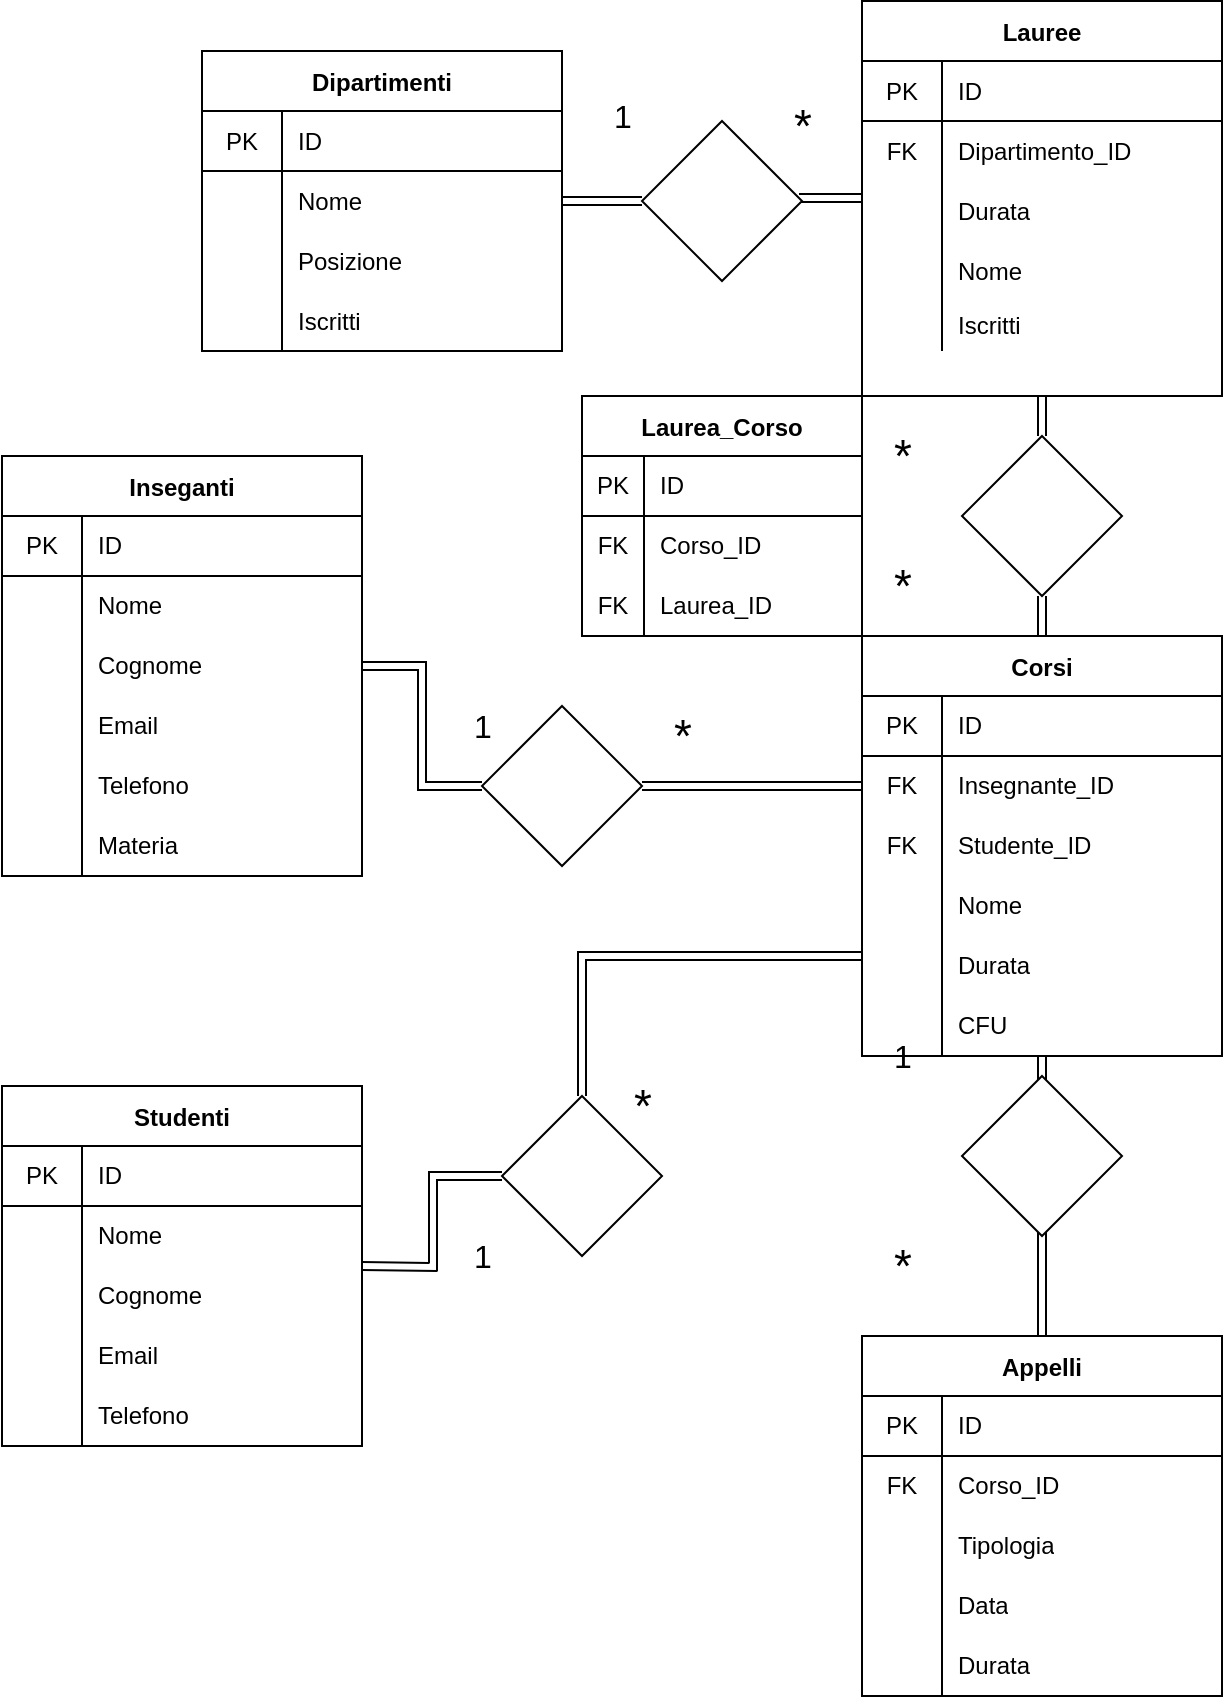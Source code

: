 <mxfile version="15.5.6" type="device"><diagram id="C5RBs43oDa-KdzZeNtuy" name="Page-1"><mxGraphModel dx="1422" dy="739" grid="1" gridSize="10" guides="1" tooltips="1" connect="1" arrows="1" fold="1" page="1" pageScale="1" pageWidth="827" pageHeight="1169" math="0" shadow="0"><root><mxCell id="WIyWlLk6GJQsqaUBKTNV-0"/><mxCell id="WIyWlLk6GJQsqaUBKTNV-1" parent="WIyWlLk6GJQsqaUBKTNV-0"/><mxCell id="_zSkqUIH4niMXXbrd36u-14" value="Studenti" style="shape=table;startSize=30;container=1;collapsible=0;childLayout=tableLayout;fixedRows=1;rowLines=0;fontStyle=1;align=center;pointerEvents=1;" vertex="1" parent="WIyWlLk6GJQsqaUBKTNV-1"><mxGeometry x="200" y="545" width="180" height="180" as="geometry"/></mxCell><mxCell id="_zSkqUIH4niMXXbrd36u-15" value="" style="shape=partialRectangle;html=1;whiteSpace=wrap;collapsible=0;dropTarget=0;pointerEvents=1;fillColor=none;top=0;left=0;bottom=1;right=0;points=[[0,0.5],[1,0.5]];portConstraint=eastwest;" vertex="1" parent="_zSkqUIH4niMXXbrd36u-14"><mxGeometry y="30" width="180" height="30" as="geometry"/></mxCell><mxCell id="_zSkqUIH4niMXXbrd36u-16" value="PK" style="shape=partialRectangle;html=1;whiteSpace=wrap;connectable=0;fillColor=none;top=0;left=0;bottom=0;right=0;overflow=hidden;pointerEvents=1;" vertex="1" parent="_zSkqUIH4niMXXbrd36u-15"><mxGeometry width="40" height="30" as="geometry"><mxRectangle width="40" height="30" as="alternateBounds"/></mxGeometry></mxCell><mxCell id="_zSkqUIH4niMXXbrd36u-17" value="ID" style="shape=partialRectangle;html=1;whiteSpace=wrap;connectable=0;fillColor=none;top=0;left=0;bottom=0;right=0;align=left;spacingLeft=6;overflow=hidden;pointerEvents=1;" vertex="1" parent="_zSkqUIH4niMXXbrd36u-15"><mxGeometry x="40" width="140" height="30" as="geometry"><mxRectangle width="140" height="30" as="alternateBounds"/></mxGeometry></mxCell><mxCell id="_zSkqUIH4niMXXbrd36u-18" value="" style="shape=partialRectangle;html=1;whiteSpace=wrap;collapsible=0;dropTarget=0;pointerEvents=1;fillColor=none;top=0;left=0;bottom=0;right=0;points=[[0,0.5],[1,0.5]];portConstraint=eastwest;" vertex="1" parent="_zSkqUIH4niMXXbrd36u-14"><mxGeometry y="60" width="180" height="30" as="geometry"/></mxCell><mxCell id="_zSkqUIH4niMXXbrd36u-19" value="" style="shape=partialRectangle;html=1;whiteSpace=wrap;connectable=0;fillColor=none;top=0;left=0;bottom=0;right=0;overflow=hidden;pointerEvents=1;" vertex="1" parent="_zSkqUIH4niMXXbrd36u-18"><mxGeometry width="40" height="30" as="geometry"><mxRectangle width="40" height="30" as="alternateBounds"/></mxGeometry></mxCell><mxCell id="_zSkqUIH4niMXXbrd36u-20" value="Nome" style="shape=partialRectangle;html=1;whiteSpace=wrap;connectable=0;fillColor=none;top=0;left=0;bottom=0;right=0;align=left;spacingLeft=6;overflow=hidden;pointerEvents=1;" vertex="1" parent="_zSkqUIH4niMXXbrd36u-18"><mxGeometry x="40" width="140" height="30" as="geometry"><mxRectangle width="140" height="30" as="alternateBounds"/></mxGeometry></mxCell><mxCell id="_zSkqUIH4niMXXbrd36u-21" value="" style="shape=partialRectangle;html=1;whiteSpace=wrap;collapsible=0;dropTarget=0;pointerEvents=1;fillColor=none;top=0;left=0;bottom=0;right=0;points=[[0,0.5],[1,0.5]];portConstraint=eastwest;" vertex="1" parent="_zSkqUIH4niMXXbrd36u-14"><mxGeometry y="90" width="180" height="30" as="geometry"/></mxCell><mxCell id="_zSkqUIH4niMXXbrd36u-22" value="" style="shape=partialRectangle;html=1;whiteSpace=wrap;connectable=0;fillColor=none;top=0;left=0;bottom=0;right=0;overflow=hidden;pointerEvents=1;" vertex="1" parent="_zSkqUIH4niMXXbrd36u-21"><mxGeometry width="40" height="30" as="geometry"><mxRectangle width="40" height="30" as="alternateBounds"/></mxGeometry></mxCell><mxCell id="_zSkqUIH4niMXXbrd36u-23" value="Cognome" style="shape=partialRectangle;html=1;whiteSpace=wrap;connectable=0;fillColor=none;top=0;left=0;bottom=0;right=0;align=left;spacingLeft=6;overflow=hidden;pointerEvents=1;" vertex="1" parent="_zSkqUIH4niMXXbrd36u-21"><mxGeometry x="40" width="140" height="30" as="geometry"><mxRectangle width="140" height="30" as="alternateBounds"/></mxGeometry></mxCell><mxCell id="_zSkqUIH4niMXXbrd36u-223" value="" style="shape=partialRectangle;html=1;whiteSpace=wrap;collapsible=0;dropTarget=0;pointerEvents=1;fillColor=none;top=0;left=0;bottom=0;right=0;points=[[0,0.5],[1,0.5]];portConstraint=eastwest;" vertex="1" parent="_zSkqUIH4niMXXbrd36u-14"><mxGeometry y="120" width="180" height="30" as="geometry"/></mxCell><mxCell id="_zSkqUIH4niMXXbrd36u-224" value="" style="shape=partialRectangle;html=1;whiteSpace=wrap;connectable=0;fillColor=none;top=0;left=0;bottom=0;right=0;overflow=hidden;pointerEvents=1;" vertex="1" parent="_zSkqUIH4niMXXbrd36u-223"><mxGeometry width="40" height="30" as="geometry"><mxRectangle width="40" height="30" as="alternateBounds"/></mxGeometry></mxCell><mxCell id="_zSkqUIH4niMXXbrd36u-225" value="Email" style="shape=partialRectangle;html=1;whiteSpace=wrap;connectable=0;fillColor=none;top=0;left=0;bottom=0;right=0;align=left;spacingLeft=6;overflow=hidden;pointerEvents=1;" vertex="1" parent="_zSkqUIH4niMXXbrd36u-223"><mxGeometry x="40" width="140" height="30" as="geometry"><mxRectangle width="140" height="30" as="alternateBounds"/></mxGeometry></mxCell><mxCell id="_zSkqUIH4niMXXbrd36u-277" value="" style="shape=partialRectangle;html=1;whiteSpace=wrap;collapsible=0;dropTarget=0;pointerEvents=1;fillColor=none;top=0;left=0;bottom=0;right=0;points=[[0,0.5],[1,0.5]];portConstraint=eastwest;" vertex="1" parent="_zSkqUIH4niMXXbrd36u-14"><mxGeometry y="150" width="180" height="30" as="geometry"/></mxCell><mxCell id="_zSkqUIH4niMXXbrd36u-278" value="" style="shape=partialRectangle;html=1;whiteSpace=wrap;connectable=0;fillColor=none;top=0;left=0;bottom=0;right=0;overflow=hidden;pointerEvents=1;" vertex="1" parent="_zSkqUIH4niMXXbrd36u-277"><mxGeometry width="40" height="30" as="geometry"><mxRectangle width="40" height="30" as="alternateBounds"/></mxGeometry></mxCell><mxCell id="_zSkqUIH4niMXXbrd36u-279" value="Telefono" style="shape=partialRectangle;html=1;whiteSpace=wrap;connectable=0;fillColor=none;top=0;left=0;bottom=0;right=0;align=left;spacingLeft=6;overflow=hidden;pointerEvents=1;" vertex="1" parent="_zSkqUIH4niMXXbrd36u-277"><mxGeometry x="40" width="140" height="30" as="geometry"><mxRectangle width="140" height="30" as="alternateBounds"/></mxGeometry></mxCell><mxCell id="_zSkqUIH4niMXXbrd36u-299" style="edgeStyle=orthogonalEdgeStyle;shape=link;rounded=0;orthogonalLoop=1;jettySize=auto;html=1;entryX=0;entryY=0.5;entryDx=0;entryDy=0;fontSize=16;startArrow=none;" edge="1" parent="WIyWlLk6GJQsqaUBKTNV-1" source="_zSkqUIH4niMXXbrd36u-293" target="_zSkqUIH4niMXXbrd36u-307"><mxGeometry relative="1" as="geometry"/></mxCell><mxCell id="_zSkqUIH4niMXXbrd36u-35" value="Inseganti" style="shape=table;startSize=30;container=1;collapsible=0;childLayout=tableLayout;fixedRows=1;rowLines=0;fontStyle=1;align=center;pointerEvents=1;" vertex="1" parent="WIyWlLk6GJQsqaUBKTNV-1"><mxGeometry x="200" y="230" width="180" height="210" as="geometry"/></mxCell><mxCell id="_zSkqUIH4niMXXbrd36u-36" value="" style="shape=partialRectangle;html=1;whiteSpace=wrap;collapsible=0;dropTarget=0;pointerEvents=1;fillColor=none;top=0;left=0;bottom=1;right=0;points=[[0,0.5],[1,0.5]];portConstraint=eastwest;" vertex="1" parent="_zSkqUIH4niMXXbrd36u-35"><mxGeometry y="30" width="180" height="30" as="geometry"/></mxCell><mxCell id="_zSkqUIH4niMXXbrd36u-37" value="PK" style="shape=partialRectangle;html=1;whiteSpace=wrap;connectable=0;fillColor=none;top=0;left=0;bottom=0;right=0;overflow=hidden;pointerEvents=1;" vertex="1" parent="_zSkqUIH4niMXXbrd36u-36"><mxGeometry width="40" height="30" as="geometry"><mxRectangle width="40" height="30" as="alternateBounds"/></mxGeometry></mxCell><mxCell id="_zSkqUIH4niMXXbrd36u-38" value="ID" style="shape=partialRectangle;html=1;whiteSpace=wrap;connectable=0;fillColor=none;top=0;left=0;bottom=0;right=0;align=left;spacingLeft=6;overflow=hidden;pointerEvents=1;" vertex="1" parent="_zSkqUIH4niMXXbrd36u-36"><mxGeometry x="40" width="140" height="30" as="geometry"><mxRectangle width="140" height="30" as="alternateBounds"/></mxGeometry></mxCell><mxCell id="_zSkqUIH4niMXXbrd36u-39" value="" style="shape=partialRectangle;html=1;whiteSpace=wrap;collapsible=0;dropTarget=0;pointerEvents=1;fillColor=none;top=0;left=0;bottom=0;right=0;points=[[0,0.5],[1,0.5]];portConstraint=eastwest;" vertex="1" parent="_zSkqUIH4niMXXbrd36u-35"><mxGeometry y="60" width="180" height="30" as="geometry"/></mxCell><mxCell id="_zSkqUIH4niMXXbrd36u-40" value="" style="shape=partialRectangle;html=1;whiteSpace=wrap;connectable=0;fillColor=none;top=0;left=0;bottom=0;right=0;overflow=hidden;pointerEvents=1;" vertex="1" parent="_zSkqUIH4niMXXbrd36u-39"><mxGeometry width="40" height="30" as="geometry"><mxRectangle width="40" height="30" as="alternateBounds"/></mxGeometry></mxCell><mxCell id="_zSkqUIH4niMXXbrd36u-41" value="Nome" style="shape=partialRectangle;html=1;whiteSpace=wrap;connectable=0;fillColor=none;top=0;left=0;bottom=0;right=0;align=left;spacingLeft=6;overflow=hidden;pointerEvents=1;" vertex="1" parent="_zSkqUIH4niMXXbrd36u-39"><mxGeometry x="40" width="140" height="30" as="geometry"><mxRectangle width="140" height="30" as="alternateBounds"/></mxGeometry></mxCell><mxCell id="_zSkqUIH4niMXXbrd36u-42" value="" style="shape=partialRectangle;html=1;whiteSpace=wrap;collapsible=0;dropTarget=0;pointerEvents=1;fillColor=none;top=0;left=0;bottom=0;right=0;points=[[0,0.5],[1,0.5]];portConstraint=eastwest;" vertex="1" parent="_zSkqUIH4niMXXbrd36u-35"><mxGeometry y="90" width="180" height="30" as="geometry"/></mxCell><mxCell id="_zSkqUIH4niMXXbrd36u-43" value="" style="shape=partialRectangle;html=1;whiteSpace=wrap;connectable=0;fillColor=none;top=0;left=0;bottom=0;right=0;overflow=hidden;pointerEvents=1;" vertex="1" parent="_zSkqUIH4niMXXbrd36u-42"><mxGeometry width="40" height="30" as="geometry"><mxRectangle width="40" height="30" as="alternateBounds"/></mxGeometry></mxCell><mxCell id="_zSkqUIH4niMXXbrd36u-44" value="Cognome" style="shape=partialRectangle;html=1;whiteSpace=wrap;connectable=0;fillColor=none;top=0;left=0;bottom=0;right=0;align=left;spacingLeft=6;overflow=hidden;pointerEvents=1;" vertex="1" parent="_zSkqUIH4niMXXbrd36u-42"><mxGeometry x="40" width="140" height="30" as="geometry"><mxRectangle width="140" height="30" as="alternateBounds"/></mxGeometry></mxCell><mxCell id="_zSkqUIH4niMXXbrd36u-280" value="" style="shape=partialRectangle;html=1;whiteSpace=wrap;collapsible=0;dropTarget=0;pointerEvents=1;fillColor=none;top=0;left=0;bottom=0;right=0;points=[[0,0.5],[1,0.5]];portConstraint=eastwest;" vertex="1" parent="_zSkqUIH4niMXXbrd36u-35"><mxGeometry y="120" width="180" height="30" as="geometry"/></mxCell><mxCell id="_zSkqUIH4niMXXbrd36u-281" value="" style="shape=partialRectangle;html=1;whiteSpace=wrap;connectable=0;fillColor=none;top=0;left=0;bottom=0;right=0;overflow=hidden;pointerEvents=1;" vertex="1" parent="_zSkqUIH4niMXXbrd36u-280"><mxGeometry width="40" height="30" as="geometry"><mxRectangle width="40" height="30" as="alternateBounds"/></mxGeometry></mxCell><mxCell id="_zSkqUIH4niMXXbrd36u-282" value="Email" style="shape=partialRectangle;html=1;whiteSpace=wrap;connectable=0;fillColor=none;top=0;left=0;bottom=0;right=0;align=left;spacingLeft=6;overflow=hidden;pointerEvents=1;" vertex="1" parent="_zSkqUIH4niMXXbrd36u-280"><mxGeometry x="40" width="140" height="30" as="geometry"><mxRectangle width="140" height="30" as="alternateBounds"/></mxGeometry></mxCell><mxCell id="_zSkqUIH4niMXXbrd36u-283" value="" style="shape=partialRectangle;html=1;whiteSpace=wrap;collapsible=0;dropTarget=0;pointerEvents=1;fillColor=none;top=0;left=0;bottom=0;right=0;points=[[0,0.5],[1,0.5]];portConstraint=eastwest;" vertex="1" parent="_zSkqUIH4niMXXbrd36u-35"><mxGeometry y="150" width="180" height="30" as="geometry"/></mxCell><mxCell id="_zSkqUIH4niMXXbrd36u-284" value="" style="shape=partialRectangle;html=1;whiteSpace=wrap;connectable=0;fillColor=none;top=0;left=0;bottom=0;right=0;overflow=hidden;pointerEvents=1;" vertex="1" parent="_zSkqUIH4niMXXbrd36u-283"><mxGeometry width="40" height="30" as="geometry"><mxRectangle width="40" height="30" as="alternateBounds"/></mxGeometry></mxCell><mxCell id="_zSkqUIH4niMXXbrd36u-285" value="Telefono" style="shape=partialRectangle;html=1;whiteSpace=wrap;connectable=0;fillColor=none;top=0;left=0;bottom=0;right=0;align=left;spacingLeft=6;overflow=hidden;pointerEvents=1;" vertex="1" parent="_zSkqUIH4niMXXbrd36u-283"><mxGeometry x="40" width="140" height="30" as="geometry"><mxRectangle width="140" height="30" as="alternateBounds"/></mxGeometry></mxCell><mxCell id="_zSkqUIH4niMXXbrd36u-286" value="" style="shape=partialRectangle;html=1;whiteSpace=wrap;collapsible=0;dropTarget=0;pointerEvents=1;fillColor=none;top=0;left=0;bottom=0;right=0;points=[[0,0.5],[1,0.5]];portConstraint=eastwest;" vertex="1" parent="_zSkqUIH4niMXXbrd36u-35"><mxGeometry y="180" width="180" height="30" as="geometry"/></mxCell><mxCell id="_zSkqUIH4niMXXbrd36u-287" value="" style="shape=partialRectangle;html=1;whiteSpace=wrap;connectable=0;fillColor=none;top=0;left=0;bottom=0;right=0;overflow=hidden;pointerEvents=1;" vertex="1" parent="_zSkqUIH4niMXXbrd36u-286"><mxGeometry width="40" height="30" as="geometry"><mxRectangle width="40" height="30" as="alternateBounds"/></mxGeometry></mxCell><mxCell id="_zSkqUIH4niMXXbrd36u-288" value="Materia" style="shape=partialRectangle;html=1;whiteSpace=wrap;connectable=0;fillColor=none;top=0;left=0;bottom=0;right=0;align=left;spacingLeft=6;overflow=hidden;pointerEvents=1;" vertex="1" parent="_zSkqUIH4niMXXbrd36u-286"><mxGeometry x="40" width="140" height="30" as="geometry"><mxRectangle width="140" height="30" as="alternateBounds"/></mxGeometry></mxCell><mxCell id="_zSkqUIH4niMXXbrd36u-289" style="edgeStyle=orthogonalEdgeStyle;shape=link;rounded=0;orthogonalLoop=1;jettySize=auto;html=1;entryX=0.5;entryY=0;entryDx=0;entryDy=0;fontSize=16;" edge="1" parent="WIyWlLk6GJQsqaUBKTNV-1" source="_zSkqUIH4niMXXbrd36u-45" target="_zSkqUIH4niMXXbrd36u-65"><mxGeometry relative="1" as="geometry"/></mxCell><mxCell id="_zSkqUIH4niMXXbrd36u-45" value="Corsi" style="shape=table;startSize=30;container=1;collapsible=0;childLayout=tableLayout;fixedRows=1;rowLines=0;fontStyle=1;align=center;pointerEvents=1;" vertex="1" parent="WIyWlLk6GJQsqaUBKTNV-1"><mxGeometry x="630" y="320" width="180" height="210" as="geometry"/></mxCell><mxCell id="_zSkqUIH4niMXXbrd36u-46" value="" style="shape=partialRectangle;html=1;whiteSpace=wrap;collapsible=0;dropTarget=0;pointerEvents=1;fillColor=none;top=0;left=0;bottom=1;right=0;points=[[0,0.5],[1,0.5]];portConstraint=eastwest;" vertex="1" parent="_zSkqUIH4niMXXbrd36u-45"><mxGeometry y="30" width="180" height="30" as="geometry"/></mxCell><mxCell id="_zSkqUIH4niMXXbrd36u-47" value="PK" style="shape=partialRectangle;html=1;whiteSpace=wrap;connectable=0;fillColor=none;top=0;left=0;bottom=0;right=0;overflow=hidden;pointerEvents=1;" vertex="1" parent="_zSkqUIH4niMXXbrd36u-46"><mxGeometry width="40" height="30" as="geometry"><mxRectangle width="40" height="30" as="alternateBounds"/></mxGeometry></mxCell><mxCell id="_zSkqUIH4niMXXbrd36u-48" value="ID" style="shape=partialRectangle;html=1;whiteSpace=wrap;connectable=0;fillColor=none;top=0;left=0;bottom=0;right=0;align=left;spacingLeft=6;overflow=hidden;pointerEvents=1;" vertex="1" parent="_zSkqUIH4niMXXbrd36u-46"><mxGeometry x="40" width="140" height="30" as="geometry"><mxRectangle width="140" height="30" as="alternateBounds"/></mxGeometry></mxCell><mxCell id="_zSkqUIH4niMXXbrd36u-307" value="" style="shape=partialRectangle;html=1;whiteSpace=wrap;collapsible=0;dropTarget=0;pointerEvents=1;fillColor=none;top=0;left=0;bottom=0;right=0;points=[[0,0.5],[1,0.5]];portConstraint=eastwest;" vertex="1" parent="_zSkqUIH4niMXXbrd36u-45"><mxGeometry y="60" width="180" height="30" as="geometry"/></mxCell><mxCell id="_zSkqUIH4niMXXbrd36u-308" value="FK" style="shape=partialRectangle;html=1;whiteSpace=wrap;connectable=0;fillColor=none;top=0;left=0;bottom=0;right=0;overflow=hidden;pointerEvents=1;" vertex="1" parent="_zSkqUIH4niMXXbrd36u-307"><mxGeometry width="40" height="30" as="geometry"><mxRectangle width="40" height="30" as="alternateBounds"/></mxGeometry></mxCell><mxCell id="_zSkqUIH4niMXXbrd36u-309" value="Insegnante_ID" style="shape=partialRectangle;html=1;whiteSpace=wrap;connectable=0;fillColor=none;top=0;left=0;bottom=0;right=0;align=left;spacingLeft=6;overflow=hidden;pointerEvents=1;" vertex="1" parent="_zSkqUIH4niMXXbrd36u-307"><mxGeometry x="40" width="140" height="30" as="geometry"><mxRectangle width="140" height="30" as="alternateBounds"/></mxGeometry></mxCell><mxCell id="_zSkqUIH4niMXXbrd36u-315" value="" style="shape=partialRectangle;html=1;whiteSpace=wrap;collapsible=0;dropTarget=0;pointerEvents=1;fillColor=none;top=0;left=0;bottom=0;right=0;points=[[0,0.5],[1,0.5]];portConstraint=eastwest;" vertex="1" parent="_zSkqUIH4niMXXbrd36u-45"><mxGeometry y="90" width="180" height="30" as="geometry"/></mxCell><mxCell id="_zSkqUIH4niMXXbrd36u-316" value="FK" style="shape=partialRectangle;html=1;whiteSpace=wrap;connectable=0;fillColor=none;top=0;left=0;bottom=0;right=0;overflow=hidden;pointerEvents=1;" vertex="1" parent="_zSkqUIH4niMXXbrd36u-315"><mxGeometry width="40" height="30" as="geometry"><mxRectangle width="40" height="30" as="alternateBounds"/></mxGeometry></mxCell><mxCell id="_zSkqUIH4niMXXbrd36u-317" value="Studente_ID" style="shape=partialRectangle;html=1;whiteSpace=wrap;connectable=0;fillColor=none;top=0;left=0;bottom=0;right=0;align=left;spacingLeft=6;overflow=hidden;pointerEvents=1;" vertex="1" parent="_zSkqUIH4niMXXbrd36u-315"><mxGeometry x="40" width="140" height="30" as="geometry"><mxRectangle width="140" height="30" as="alternateBounds"/></mxGeometry></mxCell><mxCell id="_zSkqUIH4niMXXbrd36u-49" value="" style="shape=partialRectangle;html=1;whiteSpace=wrap;collapsible=0;dropTarget=0;pointerEvents=1;fillColor=none;top=0;left=0;bottom=0;right=0;points=[[0,0.5],[1,0.5]];portConstraint=eastwest;" vertex="1" parent="_zSkqUIH4niMXXbrd36u-45"><mxGeometry y="120" width="180" height="30" as="geometry"/></mxCell><mxCell id="_zSkqUIH4niMXXbrd36u-50" value="" style="shape=partialRectangle;html=1;whiteSpace=wrap;connectable=0;fillColor=none;top=0;left=0;bottom=0;right=0;overflow=hidden;pointerEvents=1;" vertex="1" parent="_zSkqUIH4niMXXbrd36u-49"><mxGeometry width="40" height="30" as="geometry"><mxRectangle width="40" height="30" as="alternateBounds"/></mxGeometry></mxCell><mxCell id="_zSkqUIH4niMXXbrd36u-51" value="Nome" style="shape=partialRectangle;html=1;whiteSpace=wrap;connectable=0;fillColor=none;top=0;left=0;bottom=0;right=0;align=left;spacingLeft=6;overflow=hidden;pointerEvents=1;" vertex="1" parent="_zSkqUIH4niMXXbrd36u-49"><mxGeometry x="40" width="140" height="30" as="geometry"><mxRectangle width="140" height="30" as="alternateBounds"/></mxGeometry></mxCell><mxCell id="_zSkqUIH4niMXXbrd36u-52" value="" style="shape=partialRectangle;html=1;whiteSpace=wrap;collapsible=0;dropTarget=0;pointerEvents=1;fillColor=none;top=0;left=0;bottom=0;right=0;points=[[0,0.5],[1,0.5]];portConstraint=eastwest;" vertex="1" parent="_zSkqUIH4niMXXbrd36u-45"><mxGeometry y="150" width="180" height="30" as="geometry"/></mxCell><mxCell id="_zSkqUIH4niMXXbrd36u-53" value="" style="shape=partialRectangle;html=1;whiteSpace=wrap;connectable=0;fillColor=none;top=0;left=0;bottom=0;right=0;overflow=hidden;pointerEvents=1;" vertex="1" parent="_zSkqUIH4niMXXbrd36u-52"><mxGeometry width="40" height="30" as="geometry"><mxRectangle width="40" height="30" as="alternateBounds"/></mxGeometry></mxCell><mxCell id="_zSkqUIH4niMXXbrd36u-54" value="Durata" style="shape=partialRectangle;html=1;whiteSpace=wrap;connectable=0;fillColor=none;top=0;left=0;bottom=0;right=0;align=left;spacingLeft=6;overflow=hidden;pointerEvents=1;" vertex="1" parent="_zSkqUIH4niMXXbrd36u-52"><mxGeometry x="40" width="140" height="30" as="geometry"><mxRectangle width="140" height="30" as="alternateBounds"/></mxGeometry></mxCell><mxCell id="_zSkqUIH4niMXXbrd36u-304" value="" style="shape=partialRectangle;html=1;whiteSpace=wrap;collapsible=0;dropTarget=0;pointerEvents=1;fillColor=none;top=0;left=0;bottom=0;right=0;points=[[0,0.5],[1,0.5]];portConstraint=eastwest;" vertex="1" parent="_zSkqUIH4niMXXbrd36u-45"><mxGeometry y="180" width="180" height="30" as="geometry"/></mxCell><mxCell id="_zSkqUIH4niMXXbrd36u-305" value="" style="shape=partialRectangle;html=1;whiteSpace=wrap;connectable=0;fillColor=none;top=0;left=0;bottom=0;right=0;overflow=hidden;pointerEvents=1;" vertex="1" parent="_zSkqUIH4niMXXbrd36u-304"><mxGeometry width="40" height="30" as="geometry"><mxRectangle width="40" height="30" as="alternateBounds"/></mxGeometry></mxCell><mxCell id="_zSkqUIH4niMXXbrd36u-306" value="CFU" style="shape=partialRectangle;html=1;whiteSpace=wrap;connectable=0;fillColor=none;top=0;left=0;bottom=0;right=0;align=left;spacingLeft=6;overflow=hidden;pointerEvents=1;" vertex="1" parent="_zSkqUIH4niMXXbrd36u-304"><mxGeometry x="40" width="140" height="30" as="geometry"><mxRectangle width="140" height="30" as="alternateBounds"/></mxGeometry></mxCell><mxCell id="_zSkqUIH4niMXXbrd36u-198" style="edgeStyle=orthogonalEdgeStyle;shape=link;rounded=0;orthogonalLoop=1;jettySize=auto;html=1;entryX=0.5;entryY=0;entryDx=0;entryDy=0;fontSize=16;startArrow=none;" edge="1" parent="WIyWlLk6GJQsqaUBKTNV-1" source="_zSkqUIH4niMXXbrd36u-195" target="_zSkqUIH4niMXXbrd36u-45"><mxGeometry relative="1" as="geometry"/></mxCell><mxCell id="_zSkqUIH4niMXXbrd36u-212" value="" style="edgeStyle=orthogonalEdgeStyle;shape=link;rounded=0;orthogonalLoop=1;jettySize=auto;html=1;fontSize=16;" edge="1" parent="WIyWlLk6GJQsqaUBKTNV-1" source="_zSkqUIH4niMXXbrd36u-55" target="_zSkqUIH4niMXXbrd36u-195"><mxGeometry relative="1" as="geometry"/></mxCell><mxCell id="_zSkqUIH4niMXXbrd36u-55" value="Lauree" style="shape=table;startSize=30;container=1;collapsible=0;childLayout=tableLayout;fixedRows=1;rowLines=0;fontStyle=1;align=center;pointerEvents=1;" vertex="1" parent="WIyWlLk6GJQsqaUBKTNV-1"><mxGeometry x="630" y="2.5" width="180" height="197.5" as="geometry"/></mxCell><mxCell id="_zSkqUIH4niMXXbrd36u-56" value="" style="shape=partialRectangle;html=1;whiteSpace=wrap;collapsible=0;dropTarget=0;pointerEvents=1;fillColor=none;top=0;left=0;bottom=1;right=0;points=[[0,0.5],[1,0.5]];portConstraint=eastwest;" vertex="1" parent="_zSkqUIH4niMXXbrd36u-55"><mxGeometry y="30" width="180" height="30" as="geometry"/></mxCell><mxCell id="_zSkqUIH4niMXXbrd36u-57" value="PK" style="shape=partialRectangle;html=1;whiteSpace=wrap;connectable=0;fillColor=none;top=0;left=0;bottom=0;right=0;overflow=hidden;pointerEvents=1;" vertex="1" parent="_zSkqUIH4niMXXbrd36u-56"><mxGeometry width="40" height="30" as="geometry"><mxRectangle width="40" height="30" as="alternateBounds"/></mxGeometry></mxCell><mxCell id="_zSkqUIH4niMXXbrd36u-58" value="ID" style="shape=partialRectangle;html=1;whiteSpace=wrap;connectable=0;fillColor=none;top=0;left=0;bottom=0;right=0;align=left;spacingLeft=6;overflow=hidden;pointerEvents=1;" vertex="1" parent="_zSkqUIH4niMXXbrd36u-56"><mxGeometry x="40" width="140" height="30" as="geometry"><mxRectangle width="140" height="30" as="alternateBounds"/></mxGeometry></mxCell><mxCell id="_zSkqUIH4niMXXbrd36u-213" value="" style="shape=partialRectangle;html=1;whiteSpace=wrap;collapsible=0;dropTarget=0;pointerEvents=1;fillColor=none;top=0;left=0;bottom=0;right=0;points=[[0,0.5],[1,0.5]];portConstraint=eastwest;" vertex="1" parent="_zSkqUIH4niMXXbrd36u-55"><mxGeometry y="60" width="180" height="30" as="geometry"/></mxCell><mxCell id="_zSkqUIH4niMXXbrd36u-214" value="FK" style="shape=partialRectangle;html=1;whiteSpace=wrap;connectable=0;fillColor=none;top=0;left=0;bottom=0;right=0;overflow=hidden;pointerEvents=1;" vertex="1" parent="_zSkqUIH4niMXXbrd36u-213"><mxGeometry width="40" height="30" as="geometry"><mxRectangle width="40" height="30" as="alternateBounds"/></mxGeometry></mxCell><mxCell id="_zSkqUIH4niMXXbrd36u-215" value="Dipartimento_ID" style="shape=partialRectangle;html=1;whiteSpace=wrap;connectable=0;fillColor=none;top=0;left=0;bottom=0;right=0;align=left;spacingLeft=6;overflow=hidden;pointerEvents=1;" vertex="1" parent="_zSkqUIH4niMXXbrd36u-213"><mxGeometry x="40" width="140" height="30" as="geometry"><mxRectangle width="140" height="30" as="alternateBounds"/></mxGeometry></mxCell><mxCell id="_zSkqUIH4niMXXbrd36u-62" value="" style="shape=partialRectangle;html=1;whiteSpace=wrap;collapsible=0;dropTarget=0;pointerEvents=1;fillColor=none;top=0;left=0;bottom=0;right=0;points=[[0,0.5],[1,0.5]];portConstraint=eastwest;" vertex="1" parent="_zSkqUIH4niMXXbrd36u-55"><mxGeometry y="90" width="180" height="30" as="geometry"/></mxCell><mxCell id="_zSkqUIH4niMXXbrd36u-63" value="" style="shape=partialRectangle;html=1;whiteSpace=wrap;connectable=0;fillColor=none;top=0;left=0;bottom=0;right=0;overflow=hidden;pointerEvents=1;" vertex="1" parent="_zSkqUIH4niMXXbrd36u-62"><mxGeometry width="40" height="30" as="geometry"><mxRectangle width="40" height="30" as="alternateBounds"/></mxGeometry></mxCell><mxCell id="_zSkqUIH4niMXXbrd36u-64" value="Durata" style="shape=partialRectangle;html=1;whiteSpace=wrap;connectable=0;fillColor=none;top=0;left=0;bottom=0;right=0;align=left;spacingLeft=6;overflow=hidden;pointerEvents=1;" vertex="1" parent="_zSkqUIH4niMXXbrd36u-62"><mxGeometry x="40" width="140" height="30" as="geometry"><mxRectangle width="140" height="30" as="alternateBounds"/></mxGeometry></mxCell><mxCell id="_zSkqUIH4niMXXbrd36u-59" value="" style="shape=partialRectangle;html=1;whiteSpace=wrap;collapsible=0;dropTarget=0;pointerEvents=1;fillColor=none;top=0;left=0;bottom=0;right=0;points=[[0,0.5],[1,0.5]];portConstraint=eastwest;" vertex="1" parent="_zSkqUIH4niMXXbrd36u-55"><mxGeometry y="120" width="180" height="30" as="geometry"/></mxCell><mxCell id="_zSkqUIH4niMXXbrd36u-60" value="" style="shape=partialRectangle;html=1;whiteSpace=wrap;connectable=0;fillColor=none;top=0;left=0;bottom=0;right=0;overflow=hidden;pointerEvents=1;" vertex="1" parent="_zSkqUIH4niMXXbrd36u-59"><mxGeometry width="40" height="30" as="geometry"><mxRectangle width="40" height="30" as="alternateBounds"/></mxGeometry></mxCell><mxCell id="_zSkqUIH4niMXXbrd36u-61" value="Nome" style="shape=partialRectangle;html=1;whiteSpace=wrap;connectable=0;fillColor=none;top=0;left=0;bottom=0;right=0;align=left;spacingLeft=6;overflow=hidden;pointerEvents=1;" vertex="1" parent="_zSkqUIH4niMXXbrd36u-59"><mxGeometry x="40" width="140" height="30" as="geometry"><mxRectangle width="140" height="30" as="alternateBounds"/></mxGeometry></mxCell><mxCell id="_zSkqUIH4niMXXbrd36u-175" value="" style="shape=partialRectangle;html=1;whiteSpace=wrap;collapsible=0;dropTarget=0;pointerEvents=1;fillColor=none;top=0;left=0;bottom=0;right=0;points=[[0,0.5],[1,0.5]];portConstraint=eastwest;" vertex="1" parent="_zSkqUIH4niMXXbrd36u-55"><mxGeometry y="150" width="180" height="25" as="geometry"/></mxCell><mxCell id="_zSkqUIH4niMXXbrd36u-176" value="" style="shape=partialRectangle;html=1;whiteSpace=wrap;connectable=0;fillColor=none;top=0;left=0;bottom=0;right=0;overflow=hidden;pointerEvents=1;" vertex="1" parent="_zSkqUIH4niMXXbrd36u-175"><mxGeometry width="40" height="25" as="geometry"><mxRectangle width="40" height="25" as="alternateBounds"/></mxGeometry></mxCell><mxCell id="_zSkqUIH4niMXXbrd36u-177" value="Iscritti" style="shape=partialRectangle;html=1;whiteSpace=wrap;connectable=0;fillColor=none;top=0;left=0;bottom=0;right=0;align=left;spacingLeft=6;overflow=hidden;pointerEvents=1;" vertex="1" parent="_zSkqUIH4niMXXbrd36u-175"><mxGeometry x="40" width="140" height="25" as="geometry"><mxRectangle width="140" height="25" as="alternateBounds"/></mxGeometry></mxCell><mxCell id="_zSkqUIH4niMXXbrd36u-65" value="Appelli" style="shape=table;startSize=30;container=1;collapsible=0;childLayout=tableLayout;fixedRows=1;rowLines=0;fontStyle=1;align=center;pointerEvents=1;" vertex="1" parent="WIyWlLk6GJQsqaUBKTNV-1"><mxGeometry x="630" y="670" width="180" height="180" as="geometry"/></mxCell><mxCell id="_zSkqUIH4niMXXbrd36u-66" value="" style="shape=partialRectangle;html=1;whiteSpace=wrap;collapsible=0;dropTarget=0;pointerEvents=1;fillColor=none;top=0;left=0;bottom=1;right=0;points=[[0,0.5],[1,0.5]];portConstraint=eastwest;" vertex="1" parent="_zSkqUIH4niMXXbrd36u-65"><mxGeometry y="30" width="180" height="30" as="geometry"/></mxCell><mxCell id="_zSkqUIH4niMXXbrd36u-67" value="PK" style="shape=partialRectangle;html=1;whiteSpace=wrap;connectable=0;fillColor=none;top=0;left=0;bottom=0;right=0;overflow=hidden;pointerEvents=1;" vertex="1" parent="_zSkqUIH4niMXXbrd36u-66"><mxGeometry width="40" height="30" as="geometry"><mxRectangle width="40" height="30" as="alternateBounds"/></mxGeometry></mxCell><mxCell id="_zSkqUIH4niMXXbrd36u-68" value="ID" style="shape=partialRectangle;html=1;whiteSpace=wrap;connectable=0;fillColor=none;top=0;left=0;bottom=0;right=0;align=left;spacingLeft=6;overflow=hidden;pointerEvents=1;" vertex="1" parent="_zSkqUIH4niMXXbrd36u-66"><mxGeometry x="40" width="140" height="30" as="geometry"><mxRectangle width="140" height="30" as="alternateBounds"/></mxGeometry></mxCell><mxCell id="_zSkqUIH4niMXXbrd36u-296" value="" style="shape=partialRectangle;html=1;whiteSpace=wrap;collapsible=0;dropTarget=0;pointerEvents=1;fillColor=none;top=0;left=0;bottom=0;right=0;points=[[0,0.5],[1,0.5]];portConstraint=eastwest;" vertex="1" parent="_zSkqUIH4niMXXbrd36u-65"><mxGeometry y="60" width="180" height="30" as="geometry"/></mxCell><mxCell id="_zSkqUIH4niMXXbrd36u-297" value="FK" style="shape=partialRectangle;html=1;whiteSpace=wrap;connectable=0;fillColor=none;top=0;left=0;bottom=0;right=0;overflow=hidden;pointerEvents=1;" vertex="1" parent="_zSkqUIH4niMXXbrd36u-296"><mxGeometry width="40" height="30" as="geometry"><mxRectangle width="40" height="30" as="alternateBounds"/></mxGeometry></mxCell><mxCell id="_zSkqUIH4niMXXbrd36u-298" value="Corso_ID" style="shape=partialRectangle;html=1;whiteSpace=wrap;connectable=0;fillColor=none;top=0;left=0;bottom=0;right=0;align=left;spacingLeft=6;overflow=hidden;pointerEvents=1;" vertex="1" parent="_zSkqUIH4niMXXbrd36u-296"><mxGeometry x="40" width="140" height="30" as="geometry"><mxRectangle width="140" height="30" as="alternateBounds"/></mxGeometry></mxCell><mxCell id="_zSkqUIH4niMXXbrd36u-72" value="" style="shape=partialRectangle;html=1;whiteSpace=wrap;collapsible=0;dropTarget=0;pointerEvents=1;fillColor=none;top=0;left=0;bottom=0;right=0;points=[[0,0.5],[1,0.5]];portConstraint=eastwest;" vertex="1" parent="_zSkqUIH4niMXXbrd36u-65"><mxGeometry y="90" width="180" height="30" as="geometry"/></mxCell><mxCell id="_zSkqUIH4niMXXbrd36u-73" value="" style="shape=partialRectangle;html=1;whiteSpace=wrap;connectable=0;fillColor=none;top=0;left=0;bottom=0;right=0;overflow=hidden;pointerEvents=1;" vertex="1" parent="_zSkqUIH4niMXXbrd36u-72"><mxGeometry width="40" height="30" as="geometry"><mxRectangle width="40" height="30" as="alternateBounds"/></mxGeometry></mxCell><mxCell id="_zSkqUIH4niMXXbrd36u-74" value="Tipologia" style="shape=partialRectangle;html=1;whiteSpace=wrap;connectable=0;fillColor=none;top=0;left=0;bottom=0;right=0;align=left;spacingLeft=6;overflow=hidden;pointerEvents=1;" vertex="1" parent="_zSkqUIH4niMXXbrd36u-72"><mxGeometry x="40" width="140" height="30" as="geometry"><mxRectangle width="140" height="30" as="alternateBounds"/></mxGeometry></mxCell><mxCell id="_zSkqUIH4niMXXbrd36u-217" value="" style="shape=partialRectangle;html=1;whiteSpace=wrap;collapsible=0;dropTarget=0;pointerEvents=1;fillColor=none;top=0;left=0;bottom=0;right=0;points=[[0,0.5],[1,0.5]];portConstraint=eastwest;" vertex="1" parent="_zSkqUIH4niMXXbrd36u-65"><mxGeometry y="120" width="180" height="30" as="geometry"/></mxCell><mxCell id="_zSkqUIH4niMXXbrd36u-218" value="" style="shape=partialRectangle;html=1;whiteSpace=wrap;connectable=0;fillColor=none;top=0;left=0;bottom=0;right=0;overflow=hidden;pointerEvents=1;" vertex="1" parent="_zSkqUIH4niMXXbrd36u-217"><mxGeometry width="40" height="30" as="geometry"><mxRectangle width="40" height="30" as="alternateBounds"/></mxGeometry></mxCell><mxCell id="_zSkqUIH4niMXXbrd36u-219" value="Data" style="shape=partialRectangle;html=1;whiteSpace=wrap;connectable=0;fillColor=none;top=0;left=0;bottom=0;right=0;align=left;spacingLeft=6;overflow=hidden;pointerEvents=1;" vertex="1" parent="_zSkqUIH4niMXXbrd36u-217"><mxGeometry x="40" width="140" height="30" as="geometry"><mxRectangle width="140" height="30" as="alternateBounds"/></mxGeometry></mxCell><mxCell id="_zSkqUIH4niMXXbrd36u-220" value="" style="shape=partialRectangle;html=1;whiteSpace=wrap;collapsible=0;dropTarget=0;pointerEvents=1;fillColor=none;top=0;left=0;bottom=0;right=0;points=[[0,0.5],[1,0.5]];portConstraint=eastwest;" vertex="1" parent="_zSkqUIH4niMXXbrd36u-65"><mxGeometry y="150" width="180" height="30" as="geometry"/></mxCell><mxCell id="_zSkqUIH4niMXXbrd36u-221" value="" style="shape=partialRectangle;html=1;whiteSpace=wrap;connectable=0;fillColor=none;top=0;left=0;bottom=0;right=0;overflow=hidden;pointerEvents=1;" vertex="1" parent="_zSkqUIH4niMXXbrd36u-220"><mxGeometry width="40" height="30" as="geometry"><mxRectangle width="40" height="30" as="alternateBounds"/></mxGeometry></mxCell><mxCell id="_zSkqUIH4niMXXbrd36u-222" value="Durata" style="shape=partialRectangle;html=1;whiteSpace=wrap;connectable=0;fillColor=none;top=0;left=0;bottom=0;right=0;align=left;spacingLeft=6;overflow=hidden;pointerEvents=1;" vertex="1" parent="_zSkqUIH4niMXXbrd36u-220"><mxGeometry x="40" width="140" height="30" as="geometry"><mxRectangle width="140" height="30" as="alternateBounds"/></mxGeometry></mxCell><mxCell id="_zSkqUIH4niMXXbrd36u-122" value="Dipartimenti" style="shape=table;startSize=30;container=1;collapsible=0;childLayout=tableLayout;fixedRows=1;rowLines=0;fontStyle=1;align=center;pointerEvents=1;" vertex="1" parent="WIyWlLk6GJQsqaUBKTNV-1"><mxGeometry x="300" y="27.5" width="180" height="150" as="geometry"/></mxCell><mxCell id="_zSkqUIH4niMXXbrd36u-123" value="" style="shape=partialRectangle;html=1;whiteSpace=wrap;collapsible=0;dropTarget=0;pointerEvents=1;fillColor=none;top=0;left=0;bottom=1;right=0;points=[[0,0.5],[1,0.5]];portConstraint=eastwest;" vertex="1" parent="_zSkqUIH4niMXXbrd36u-122"><mxGeometry y="30" width="180" height="30" as="geometry"/></mxCell><mxCell id="_zSkqUIH4niMXXbrd36u-124" value="PK" style="shape=partialRectangle;html=1;whiteSpace=wrap;connectable=0;fillColor=none;top=0;left=0;bottom=0;right=0;overflow=hidden;pointerEvents=1;" vertex="1" parent="_zSkqUIH4niMXXbrd36u-123"><mxGeometry width="40" height="30" as="geometry"><mxRectangle width="40" height="30" as="alternateBounds"/></mxGeometry></mxCell><mxCell id="_zSkqUIH4niMXXbrd36u-125" value="ID" style="shape=partialRectangle;html=1;whiteSpace=wrap;connectable=0;fillColor=none;top=0;left=0;bottom=0;right=0;align=left;spacingLeft=6;overflow=hidden;pointerEvents=1;" vertex="1" parent="_zSkqUIH4niMXXbrd36u-123"><mxGeometry x="40" width="140" height="30" as="geometry"><mxRectangle width="140" height="30" as="alternateBounds"/></mxGeometry></mxCell><mxCell id="_zSkqUIH4niMXXbrd36u-126" value="" style="shape=partialRectangle;html=1;whiteSpace=wrap;collapsible=0;dropTarget=0;pointerEvents=1;fillColor=none;top=0;left=0;bottom=0;right=0;points=[[0,0.5],[1,0.5]];portConstraint=eastwest;" vertex="1" parent="_zSkqUIH4niMXXbrd36u-122"><mxGeometry y="60" width="180" height="30" as="geometry"/></mxCell><mxCell id="_zSkqUIH4niMXXbrd36u-127" value="" style="shape=partialRectangle;html=1;whiteSpace=wrap;connectable=0;fillColor=none;top=0;left=0;bottom=0;right=0;overflow=hidden;pointerEvents=1;" vertex="1" parent="_zSkqUIH4niMXXbrd36u-126"><mxGeometry width="40" height="30" as="geometry"><mxRectangle width="40" height="30" as="alternateBounds"/></mxGeometry></mxCell><mxCell id="_zSkqUIH4niMXXbrd36u-128" value="Nome" style="shape=partialRectangle;html=1;whiteSpace=wrap;connectable=0;fillColor=none;top=0;left=0;bottom=0;right=0;align=left;spacingLeft=6;overflow=hidden;pointerEvents=1;" vertex="1" parent="_zSkqUIH4niMXXbrd36u-126"><mxGeometry x="40" width="140" height="30" as="geometry"><mxRectangle width="140" height="30" as="alternateBounds"/></mxGeometry></mxCell><mxCell id="_zSkqUIH4niMXXbrd36u-129" value="" style="shape=partialRectangle;html=1;whiteSpace=wrap;collapsible=0;dropTarget=0;pointerEvents=1;fillColor=none;top=0;left=0;bottom=0;right=0;points=[[0,0.5],[1,0.5]];portConstraint=eastwest;" vertex="1" parent="_zSkqUIH4niMXXbrd36u-122"><mxGeometry y="90" width="180" height="30" as="geometry"/></mxCell><mxCell id="_zSkqUIH4niMXXbrd36u-130" value="" style="shape=partialRectangle;html=1;whiteSpace=wrap;connectable=0;fillColor=none;top=0;left=0;bottom=0;right=0;overflow=hidden;pointerEvents=1;" vertex="1" parent="_zSkqUIH4niMXXbrd36u-129"><mxGeometry width="40" height="30" as="geometry"><mxRectangle width="40" height="30" as="alternateBounds"/></mxGeometry></mxCell><mxCell id="_zSkqUIH4niMXXbrd36u-131" value="Posizione" style="shape=partialRectangle;html=1;whiteSpace=wrap;connectable=0;fillColor=none;top=0;left=0;bottom=0;right=0;align=left;spacingLeft=6;overflow=hidden;pointerEvents=1;" vertex="1" parent="_zSkqUIH4niMXXbrd36u-129"><mxGeometry x="40" width="140" height="30" as="geometry"><mxRectangle width="140" height="30" as="alternateBounds"/></mxGeometry></mxCell><mxCell id="_zSkqUIH4niMXXbrd36u-143" value="" style="shape=partialRectangle;html=1;whiteSpace=wrap;collapsible=0;dropTarget=0;pointerEvents=1;fillColor=none;top=0;left=0;bottom=0;right=0;points=[[0,0.5],[1,0.5]];portConstraint=eastwest;" vertex="1" parent="_zSkqUIH4niMXXbrd36u-122"><mxGeometry y="120" width="180" height="30" as="geometry"/></mxCell><mxCell id="_zSkqUIH4niMXXbrd36u-144" value="" style="shape=partialRectangle;html=1;whiteSpace=wrap;connectable=0;fillColor=none;top=0;left=0;bottom=0;right=0;overflow=hidden;pointerEvents=1;" vertex="1" parent="_zSkqUIH4niMXXbrd36u-143"><mxGeometry width="40" height="30" as="geometry"><mxRectangle width="40" height="30" as="alternateBounds"/></mxGeometry></mxCell><mxCell id="_zSkqUIH4niMXXbrd36u-145" value="Iscritti" style="shape=partialRectangle;html=1;whiteSpace=wrap;connectable=0;fillColor=none;top=0;left=0;bottom=0;right=0;align=left;spacingLeft=6;overflow=hidden;pointerEvents=1;" vertex="1" parent="_zSkqUIH4niMXXbrd36u-143"><mxGeometry x="40" width="140" height="30" as="geometry"><mxRectangle width="140" height="30" as="alternateBounds"/></mxGeometry></mxCell><mxCell id="_zSkqUIH4niMXXbrd36u-146" style="edgeStyle=orthogonalEdgeStyle;rounded=0;orthogonalLoop=1;jettySize=auto;html=1;entryX=0;entryY=0.5;entryDx=0;entryDy=0;shape=link;startArrow=none;" edge="1" parent="WIyWlLk6GJQsqaUBKTNV-1" source="_zSkqUIH4niMXXbrd36u-147" target="_zSkqUIH4niMXXbrd36u-55"><mxGeometry relative="1" as="geometry"><Array as="points"><mxPoint x="630" y="101"/><mxPoint x="630" y="101"/></Array></mxGeometry></mxCell><mxCell id="_zSkqUIH4niMXXbrd36u-147" value="" style="rhombus;whiteSpace=wrap;html=1;" vertex="1" parent="WIyWlLk6GJQsqaUBKTNV-1"><mxGeometry x="520" y="62.5" width="80" height="80" as="geometry"/></mxCell><mxCell id="_zSkqUIH4niMXXbrd36u-148" value="" style="edgeStyle=orthogonalEdgeStyle;rounded=0;orthogonalLoop=1;jettySize=auto;html=1;entryX=0;entryY=0.5;entryDx=0;entryDy=0;shape=link;endArrow=none;" edge="1" parent="WIyWlLk6GJQsqaUBKTNV-1" source="_zSkqUIH4niMXXbrd36u-126" target="_zSkqUIH4niMXXbrd36u-147"><mxGeometry relative="1" as="geometry"><mxPoint x="480" y="115" as="sourcePoint"/><mxPoint x="630" y="115" as="targetPoint"/></mxGeometry></mxCell><mxCell id="_zSkqUIH4niMXXbrd36u-149" value="1" style="text;html=1;align=center;verticalAlign=middle;resizable=0;points=[];autosize=1;strokeColor=none;fillColor=none;fontSize=16;" vertex="1" parent="WIyWlLk6GJQsqaUBKTNV-1"><mxGeometry x="500" y="50" width="20" height="20" as="geometry"/></mxCell><mxCell id="_zSkqUIH4niMXXbrd36u-150" value="*" style="text;html=1;align=center;verticalAlign=middle;resizable=0;points=[];autosize=1;strokeColor=none;fillColor=none;strokeWidth=21;fontSize=23;" vertex="1" parent="WIyWlLk6GJQsqaUBKTNV-1"><mxGeometry x="590" y="50" width="20" height="30" as="geometry"/></mxCell><mxCell id="_zSkqUIH4niMXXbrd36u-193" value="*" style="text;html=1;align=center;verticalAlign=middle;resizable=0;points=[];autosize=1;strokeColor=none;fillColor=none;strokeWidth=21;fontSize=23;" vertex="1" parent="WIyWlLk6GJQsqaUBKTNV-1"><mxGeometry x="640" y="215" width="20" height="30" as="geometry"/></mxCell><mxCell id="_zSkqUIH4niMXXbrd36u-195" value="" style="rhombus;whiteSpace=wrap;html=1;" vertex="1" parent="WIyWlLk6GJQsqaUBKTNV-1"><mxGeometry x="680" y="220" width="80" height="80" as="geometry"/></mxCell><mxCell id="_zSkqUIH4niMXXbrd36u-199" value="" style="edgeStyle=orthogonalEdgeStyle;shape=link;rounded=0;orthogonalLoop=1;jettySize=auto;html=1;entryX=0.5;entryY=0;entryDx=0;entryDy=0;fontSize=16;endArrow=none;" edge="1" parent="WIyWlLk6GJQsqaUBKTNV-1" target="_zSkqUIH4niMXXbrd36u-195"><mxGeometry relative="1" as="geometry"><mxPoint x="720" y="210" as="sourcePoint"/><mxPoint x="720" y="320" as="targetPoint"/></mxGeometry></mxCell><mxCell id="_zSkqUIH4niMXXbrd36u-200" value="*" style="text;html=1;align=center;verticalAlign=middle;resizable=0;points=[];autosize=1;strokeColor=none;fillColor=none;strokeWidth=21;fontSize=23;" vertex="1" parent="WIyWlLk6GJQsqaUBKTNV-1"><mxGeometry x="640" y="280" width="20" height="30" as="geometry"/></mxCell><mxCell id="_zSkqUIH4niMXXbrd36u-202" value="Laurea_Corso" style="shape=table;startSize=30;container=1;collapsible=0;childLayout=tableLayout;fixedRows=1;rowLines=0;fontStyle=1;align=center;pointerEvents=1;" vertex="1" parent="WIyWlLk6GJQsqaUBKTNV-1"><mxGeometry x="490" y="200" width="140" height="120" as="geometry"/></mxCell><mxCell id="_zSkqUIH4niMXXbrd36u-203" value="" style="shape=partialRectangle;html=1;whiteSpace=wrap;collapsible=0;dropTarget=0;pointerEvents=1;fillColor=none;top=0;left=0;bottom=1;right=0;points=[[0,0.5],[1,0.5]];portConstraint=eastwest;" vertex="1" parent="_zSkqUIH4niMXXbrd36u-202"><mxGeometry y="30" width="140" height="30" as="geometry"/></mxCell><mxCell id="_zSkqUIH4niMXXbrd36u-204" value="PK" style="shape=partialRectangle;html=1;whiteSpace=wrap;connectable=0;fillColor=none;top=0;left=0;bottom=0;right=0;overflow=hidden;pointerEvents=1;" vertex="1" parent="_zSkqUIH4niMXXbrd36u-203"><mxGeometry width="31" height="30" as="geometry"><mxRectangle width="31" height="30" as="alternateBounds"/></mxGeometry></mxCell><mxCell id="_zSkqUIH4niMXXbrd36u-205" value="ID" style="shape=partialRectangle;html=1;whiteSpace=wrap;connectable=0;fillColor=none;top=0;left=0;bottom=0;right=0;align=left;spacingLeft=6;overflow=hidden;pointerEvents=1;" vertex="1" parent="_zSkqUIH4niMXXbrd36u-203"><mxGeometry x="31" width="109" height="30" as="geometry"><mxRectangle width="109" height="30" as="alternateBounds"/></mxGeometry></mxCell><mxCell id="_zSkqUIH4niMXXbrd36u-206" value="" style="shape=partialRectangle;html=1;whiteSpace=wrap;collapsible=0;dropTarget=0;pointerEvents=1;fillColor=none;top=0;left=0;bottom=0;right=0;points=[[0,0.5],[1,0.5]];portConstraint=eastwest;" vertex="1" parent="_zSkqUIH4niMXXbrd36u-202"><mxGeometry y="60" width="140" height="30" as="geometry"/></mxCell><mxCell id="_zSkqUIH4niMXXbrd36u-207" value="FK" style="shape=partialRectangle;html=1;whiteSpace=wrap;connectable=0;fillColor=none;top=0;left=0;bottom=0;right=0;overflow=hidden;pointerEvents=1;" vertex="1" parent="_zSkqUIH4niMXXbrd36u-206"><mxGeometry width="31" height="30" as="geometry"><mxRectangle width="31" height="30" as="alternateBounds"/></mxGeometry></mxCell><mxCell id="_zSkqUIH4niMXXbrd36u-208" value="Corso_ID" style="shape=partialRectangle;html=1;whiteSpace=wrap;connectable=0;fillColor=none;top=0;left=0;bottom=0;right=0;align=left;spacingLeft=6;overflow=hidden;pointerEvents=1;" vertex="1" parent="_zSkqUIH4niMXXbrd36u-206"><mxGeometry x="31" width="109" height="30" as="geometry"><mxRectangle width="109" height="30" as="alternateBounds"/></mxGeometry></mxCell><mxCell id="_zSkqUIH4niMXXbrd36u-209" value="" style="shape=partialRectangle;html=1;whiteSpace=wrap;collapsible=0;dropTarget=0;pointerEvents=1;fillColor=none;top=0;left=0;bottom=0;right=0;points=[[0,0.5],[1,0.5]];portConstraint=eastwest;" vertex="1" parent="_zSkqUIH4niMXXbrd36u-202"><mxGeometry y="90" width="140" height="30" as="geometry"/></mxCell><mxCell id="_zSkqUIH4niMXXbrd36u-210" value="FK" style="shape=partialRectangle;html=1;whiteSpace=wrap;connectable=0;fillColor=none;top=0;left=0;bottom=0;right=0;overflow=hidden;pointerEvents=1;" vertex="1" parent="_zSkqUIH4niMXXbrd36u-209"><mxGeometry width="31" height="30" as="geometry"><mxRectangle width="31" height="30" as="alternateBounds"/></mxGeometry></mxCell><mxCell id="_zSkqUIH4niMXXbrd36u-211" value="Laurea_ID" style="shape=partialRectangle;html=1;whiteSpace=wrap;connectable=0;fillColor=none;top=0;left=0;bottom=0;right=0;align=left;spacingLeft=6;overflow=hidden;pointerEvents=1;" vertex="1" parent="_zSkqUIH4niMXXbrd36u-209"><mxGeometry x="31" width="109" height="30" as="geometry"><mxRectangle width="109" height="30" as="alternateBounds"/></mxGeometry></mxCell><mxCell id="_zSkqUIH4niMXXbrd36u-294" value="1" style="text;html=1;align=center;verticalAlign=middle;resizable=0;points=[];autosize=1;strokeColor=none;fillColor=none;strokeWidth=21;fontSize=16;" vertex="1" parent="WIyWlLk6GJQsqaUBKTNV-1"><mxGeometry x="640" y="520" width="20" height="20" as="geometry"/></mxCell><mxCell id="_zSkqUIH4niMXXbrd36u-295" value="*" style="text;html=1;align=center;verticalAlign=middle;resizable=0;points=[];autosize=1;strokeColor=none;fillColor=none;strokeWidth=21;fontSize=23;" vertex="1" parent="WIyWlLk6GJQsqaUBKTNV-1"><mxGeometry x="640" y="620" width="20" height="30" as="geometry"/></mxCell><mxCell id="_zSkqUIH4niMXXbrd36u-293" value="" style="rhombus;whiteSpace=wrap;html=1;" vertex="1" parent="WIyWlLk6GJQsqaUBKTNV-1"><mxGeometry x="440" y="355" width="80" height="80" as="geometry"/></mxCell><mxCell id="_zSkqUIH4niMXXbrd36u-300" value="" style="edgeStyle=orthogonalEdgeStyle;shape=link;rounded=0;orthogonalLoop=1;jettySize=auto;html=1;entryX=0;entryY=0.5;entryDx=0;entryDy=0;fontSize=16;endArrow=none;" edge="1" parent="WIyWlLk6GJQsqaUBKTNV-1" source="_zSkqUIH4niMXXbrd36u-35" target="_zSkqUIH4niMXXbrd36u-293"><mxGeometry relative="1" as="geometry"><mxPoint x="450" y="497.5" as="sourcePoint"/><mxPoint x="630" y="395" as="targetPoint"/></mxGeometry></mxCell><mxCell id="_zSkqUIH4niMXXbrd36u-301" value="" style="rhombus;whiteSpace=wrap;html=1;" vertex="1" parent="WIyWlLk6GJQsqaUBKTNV-1"><mxGeometry x="680" y="540" width="80" height="80" as="geometry"/></mxCell><mxCell id="_zSkqUIH4niMXXbrd36u-302" value="1" style="text;html=1;align=center;verticalAlign=middle;resizable=0;points=[];autosize=1;strokeColor=none;fillColor=none;strokeWidth=21;fontSize=16;" vertex="1" parent="WIyWlLk6GJQsqaUBKTNV-1"><mxGeometry x="430" y="355" width="20" height="20" as="geometry"/></mxCell><mxCell id="_zSkqUIH4niMXXbrd36u-303" value="*" style="text;html=1;align=center;verticalAlign=middle;resizable=0;points=[];autosize=1;strokeColor=none;fillColor=none;strokeWidth=21;fontSize=23;" vertex="1" parent="WIyWlLk6GJQsqaUBKTNV-1"><mxGeometry x="530" y="355" width="20" height="30" as="geometry"/></mxCell><mxCell id="_zSkqUIH4niMXXbrd36u-310" value="" style="edgeStyle=orthogonalEdgeStyle;shape=link;rounded=0;orthogonalLoop=1;jettySize=auto;html=1;entryX=0;entryY=0.5;entryDx=0;entryDy=0;fontSize=16;endArrow=none;exitX=1;exitY=0.5;exitDx=0;exitDy=0;" edge="1" target="_zSkqUIH4niMXXbrd36u-311" parent="WIyWlLk6GJQsqaUBKTNV-1"><mxGeometry relative="1" as="geometry"><mxPoint x="380" y="635" as="sourcePoint"/><mxPoint x="570" y="530" as="targetPoint"/></mxGeometry></mxCell><mxCell id="_zSkqUIH4niMXXbrd36u-311" value="" style="rhombus;whiteSpace=wrap;html=1;" vertex="1" parent="WIyWlLk6GJQsqaUBKTNV-1"><mxGeometry x="450" y="550" width="80" height="80" as="geometry"/></mxCell><mxCell id="_zSkqUIH4niMXXbrd36u-312" value="1" style="text;html=1;align=center;verticalAlign=middle;resizable=0;points=[];autosize=1;strokeColor=none;fillColor=none;strokeWidth=21;fontSize=16;" vertex="1" parent="WIyWlLk6GJQsqaUBKTNV-1"><mxGeometry x="430" y="620" width="20" height="20" as="geometry"/></mxCell><mxCell id="_zSkqUIH4niMXXbrd36u-313" style="edgeStyle=orthogonalEdgeStyle;shape=link;rounded=0;orthogonalLoop=1;jettySize=auto;html=1;fontSize=16;startArrow=none;" edge="1" source="_zSkqUIH4niMXXbrd36u-311" parent="WIyWlLk6GJQsqaUBKTNV-1"><mxGeometry relative="1" as="geometry"><mxPoint x="630" y="480" as="targetPoint"/><Array as="points"><mxPoint x="490" y="480"/><mxPoint x="630" y="480"/></Array></mxGeometry></mxCell><mxCell id="_zSkqUIH4niMXXbrd36u-314" value="*" style="text;html=1;align=center;verticalAlign=middle;resizable=0;points=[];autosize=1;strokeColor=none;fillColor=none;strokeWidth=21;fontSize=23;" vertex="1" parent="WIyWlLk6GJQsqaUBKTNV-1"><mxGeometry x="510" y="540" width="20" height="30" as="geometry"/></mxCell></root></mxGraphModel></diagram></mxfile>